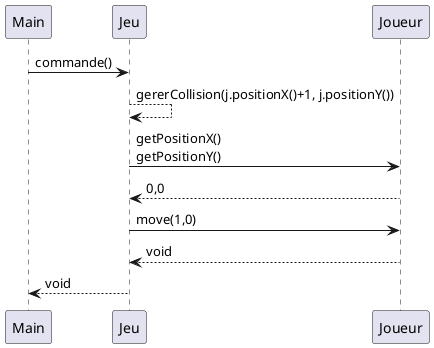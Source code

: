 @startuml

Main -> Jeu : commande()
Jeu  --> Jeu : gererCollision(j.positionX()+1, j.positionY())
Jeu -> Joueur : getPositionX() \ngetPositionY()
Jeu <-- Joueur : 0,0
Jeu -> Joueur : move(1,0)
Jeu <-- Joueur : void 
Main <-- Jeu : void

@enduml